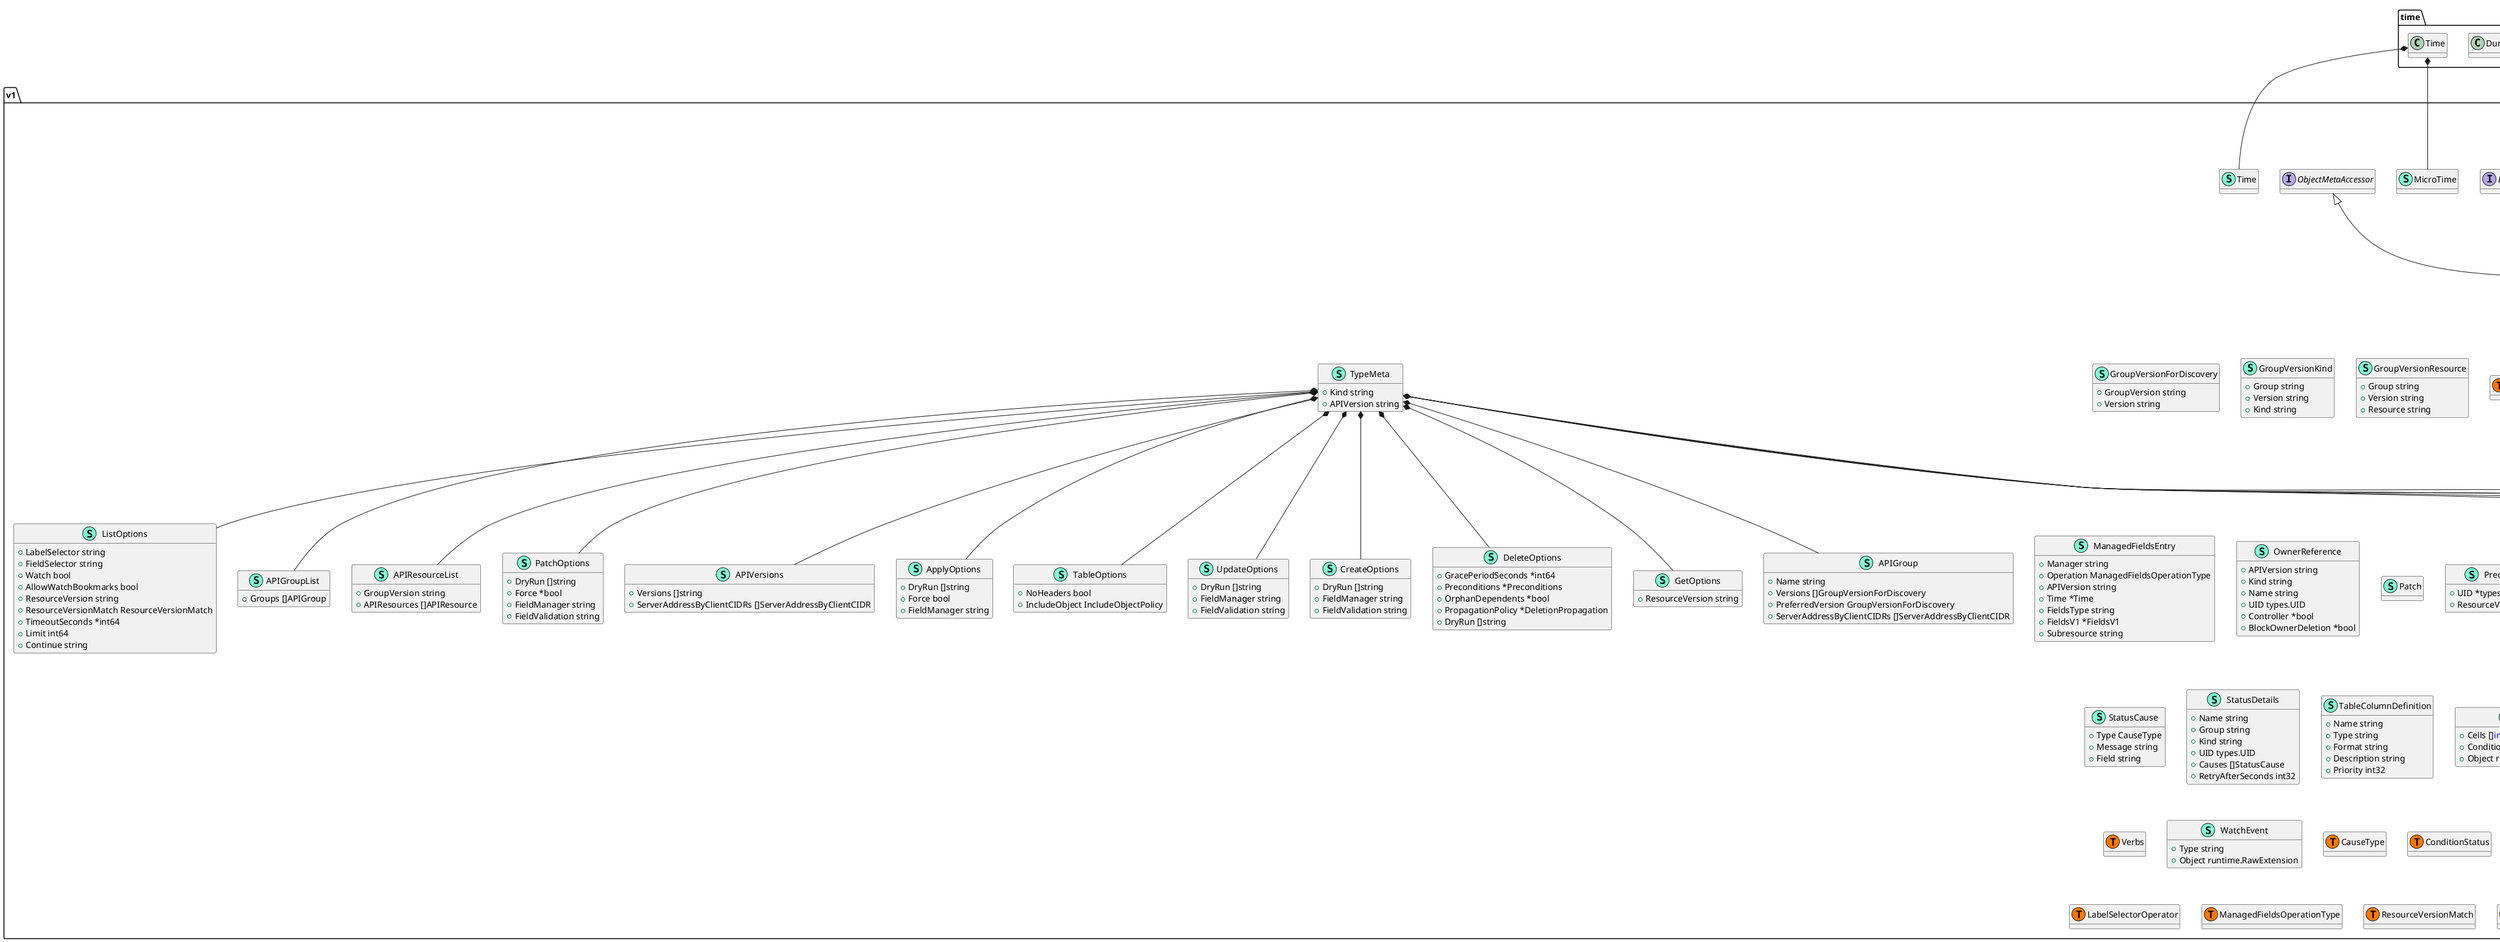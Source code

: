 @startuml
namespace unstructured {
    class Unstructured << (S,Aquamarine) >> {
        + Object <font color=blue>map</font>[string]<font color=blue>interface</font>{}

        - setNestedField(value <font color=blue>interface</font>{}, fields ...string) 
        - setNestedStringSlice(value []string, fields ...string) 
        - setNestedSlice(value []<font color=blue>interface</font>{}, fields ...string) 
        - setNestedMap(value <font color=blue>map</font>[string]string, fields ...string) 

        + GetObjectKind() schema.ObjectKind
        + IsList() bool
        + ToList() (*UnstructuredList, error)
        + EachListItem(fn <font color=blue>func</font>(runtime.Object) error) error
        + UnstructuredContent() <font color=blue>map</font>[string]<font color=blue>interface</font>{}
        + SetUnstructuredContent(content <font color=blue>map</font>[string]<font color=blue>interface</font>{}) 
        + MarshalJSON() ([]byte, error)
        + UnmarshalJSON(b []byte) error
        + NewEmptyInstance() runtime.Unstructured
        + DeepCopy() *Unstructured
        + GetOwnerReferences() []v1.OwnerReference
        + SetOwnerReferences(references []v1.OwnerReference) 
        + GetAPIVersion() string
        + SetAPIVersion(version string) 
        + GetKind() string
        + SetKind(kind string) 
        + GetNamespace() string
        + SetNamespace(namespace string) 
        + GetName() string
        + SetName(name string) 
        + GetGenerateName() string
        + SetGenerateName(generateName string) 
        + GetUID() types.UID
        + SetUID(uid types.UID) 
        + GetResourceVersion() string
        + SetResourceVersion(resourceVersion string) 
        + GetGeneration() int64
        + SetGeneration(generation int64) 
        + GetSelfLink() string
        + SetSelfLink(selfLink string) 
        + GetContinue() string
        + SetContinue(c string) 
        + GetRemainingItemCount() *int64
        + SetRemainingItemCount(c *int64) 
        + GetCreationTimestamp() v1.Time
        + SetCreationTimestamp(timestamp v1.Time) 
        + GetDeletionTimestamp() *v1.Time
        + SetDeletionTimestamp(timestamp *v1.Time) 
        + GetDeletionGracePeriodSeconds() *int64
        + SetDeletionGracePeriodSeconds(deletionGracePeriodSeconds *int64) 
        + GetLabels() <font color=blue>map</font>[string]string
        + SetLabels(labels <font color=blue>map</font>[string]string) 
        + GetAnnotations() <font color=blue>map</font>[string]string
        + SetAnnotations(annotations <font color=blue>map</font>[string]string) 
        + SetGroupVersionKind(gvk schema.GroupVersionKind) 
        + GroupVersionKind() schema.GroupVersionKind
        + GetFinalizers() []string
        + SetFinalizers(finalizers []string) 
        + GetManagedFields() []v1.ManagedFieldsEntry
        + SetManagedFields(managedFields []v1.ManagedFieldsEntry) 
        + DeepCopyInto(out *Unstructured) 
        + DeepCopyObject() runtime.Object

    }
    class UnstructuredList << (S,Aquamarine) >> {
        + Object <font color=blue>map</font>[string]<font color=blue>interface</font>{}
        + Items []Unstructured

        - setNestedField(value <font color=blue>interface</font>{}, fields ...string) 

        + GetObjectKind() schema.ObjectKind
        + IsList() bool
        + EachListItem(fn <font color=blue>func</font>(runtime.Object) error) error
        + NewEmptyInstance() runtime.Unstructured
        + UnstructuredContent() <font color=blue>map</font>[string]<font color=blue>interface</font>{}
        + SetUnstructuredContent(content <font color=blue>map</font>[string]<font color=blue>interface</font>{}) 
        + DeepCopy() *UnstructuredList
        + MarshalJSON() ([]byte, error)
        + UnmarshalJSON(b []byte) error
        + GetAPIVersion() string
        + SetAPIVersion(version string) 
        + GetKind() string
        + SetKind(kind string) 
        + GetResourceVersion() string
        + SetResourceVersion(version string) 
        + GetSelfLink() string
        + SetSelfLink(selfLink string) 
        + GetContinue() string
        + SetContinue(c string) 
        + GetRemainingItemCount() *int64
        + SetRemainingItemCount(c *int64) 
        + SetGroupVersionKind(gvk schema.GroupVersionKind) 
        + GroupVersionKind() schema.GroupVersionKind
        + DeepCopyInto(out *UnstructuredList) 
        + DeepCopyObject() runtime.Object

    }
    class jsonFallbackEncoder << (S,Aquamarine) >> {
        - encoder runtime.Encoder
        - identifier runtime.Identifier

        + Encode(obj runtime.Object, w io.Writer) error
        + Identifier() runtime.Identifier

    }
    class unstructuredJSONScheme << (S,Aquamarine) >> {
        - doEncode(obj runtime.Object, w io.Writer) error
        - decode(data []byte) (runtime.Object, error)
        - decodeInto(data []byte, obj runtime.Object) error
        - decodeToUnstructured(data []byte, unstruct *Unstructured) error
        - decodeToList(data []byte, list *UnstructuredList) error

        + Decode(data []byte, _ *schema.GroupVersionKind, obj runtime.Object) (runtime.Object, *schema.GroupVersionKind, error)
        + Encode(obj runtime.Object, w io.Writer) error
        + Identifier() runtime.Identifier

    }
}

"v1.Common" <|-- "unstructured.Unstructured"
"v1.ListInterface" <|-- "unstructured.Unstructured"
"v1.Object" <|-- "unstructured.Unstructured"
"v1.Type" <|-- "unstructured.Unstructured"
"v1.Common" <|-- "unstructured.UnstructuredList"
"v1.ListInterface" <|-- "unstructured.UnstructuredList"
"v1.Type" <|-- "unstructured.UnstructuredList"

namespace unstructuredscheme {
    class unstructuredCreator << (S,Aquamarine) >> {
        + New(kind schema.GroupVersionKind) (runtime.Object, error)

    }
    class unstructuredDefaulter << (S,Aquamarine) >> {
        + Default(in runtime.Object) 

    }
    class unstructuredNegotiatedSerializer << (S,Aquamarine) >> {
        - scheme *runtime.Scheme
        - typer runtime.ObjectTyper
        - creator runtime.ObjectCreater

        + SupportedMediaTypes() []runtime.SerializerInfo
        + EncoderForVersion(encoder runtime.Encoder, gv runtime.GroupVersioner) runtime.Encoder
        + DecoderToVersion(decoder runtime.Decoder, gv runtime.GroupVersioner) runtime.Decoder

    }
    class unstructuredObjectTyper << (S,Aquamarine) >> {
        + ObjectKinds(obj runtime.Object) ([]schema.GroupVersionKind, bool, error)
        + Recognizes(gvk schema.GroupVersionKind) bool

    }
}


namespace v1 {
    class APIGroup << (S,Aquamarine) >> {
        + Name string
        + Versions []GroupVersionForDiscovery
        + PreferredVersion GroupVersionForDiscovery
        + ServerAddressByClientCIDRs []ServerAddressByClientCIDR

        + Reset() 
        + ProtoMessage() 
        + Descriptor() ([]byte, []int)
        + XXX_Unmarshal(b []byte) error
        + XXX_Marshal(b []byte, deterministic bool) ([]byte, error)
        + XXX_Merge(src proto.Message) 
        + XXX_Size() int
        + XXX_DiscardUnknown() 
        + Marshal() ([]byte, error)
        + MarshalTo(dAtA []byte) (int, error)
        + MarshalToSizedBuffer(dAtA []byte) (int, error)
        + Size() int
        + String() string
        + Unmarshal(dAtA []byte) error
        + SwaggerDoc() <font color=blue>map</font>[string]string
        + DeepCopyInto(out *APIGroup) 
        + DeepCopy() *APIGroup
        + DeepCopyObject() runtime.Object

    }
    class APIGroupList << (S,Aquamarine) >> {
        + Groups []APIGroup

        + Reset() 
        + ProtoMessage() 
        + Descriptor() ([]byte, []int)
        + XXX_Unmarshal(b []byte) error
        + XXX_Marshal(b []byte, deterministic bool) ([]byte, error)
        + XXX_Merge(src proto.Message) 
        + XXX_Size() int
        + XXX_DiscardUnknown() 
        + Marshal() ([]byte, error)
        + MarshalTo(dAtA []byte) (int, error)
        + MarshalToSizedBuffer(dAtA []byte) (int, error)
        + Size() int
        + String() string
        + Unmarshal(dAtA []byte) error
        + SwaggerDoc() <font color=blue>map</font>[string]string
        + DeepCopyInto(out *APIGroupList) 
        + DeepCopy() *APIGroupList
        + DeepCopyObject() runtime.Object

    }
    class APIResource << (S,Aquamarine) >> {
        + Name string
        + SingularName string
        + Namespaced bool
        + Group string
        + Version string
        + Kind string
        + Verbs Verbs
        + ShortNames []string
        + Categories []string
        + StorageVersionHash string

        + Reset() 
        + ProtoMessage() 
        + Descriptor() ([]byte, []int)
        + XXX_Unmarshal(b []byte) error
        + XXX_Marshal(b []byte, deterministic bool) ([]byte, error)
        + XXX_Merge(src proto.Message) 
        + XXX_Size() int
        + XXX_DiscardUnknown() 
        + Marshal() ([]byte, error)
        + MarshalTo(dAtA []byte) (int, error)
        + MarshalToSizedBuffer(dAtA []byte) (int, error)
        + Size() int
        + String() string
        + Unmarshal(dAtA []byte) error
        + SwaggerDoc() <font color=blue>map</font>[string]string
        + DeepCopyInto(out *APIResource) 
        + DeepCopy() *APIResource

    }
    class APIResourceList << (S,Aquamarine) >> {
        + GroupVersion string
        + APIResources []APIResource

        + Reset() 
        + ProtoMessage() 
        + Descriptor() ([]byte, []int)
        + XXX_Unmarshal(b []byte) error
        + XXX_Marshal(b []byte, deterministic bool) ([]byte, error)
        + XXX_Merge(src proto.Message) 
        + XXX_Size() int
        + XXX_DiscardUnknown() 
        + Marshal() ([]byte, error)
        + MarshalTo(dAtA []byte) (int, error)
        + MarshalToSizedBuffer(dAtA []byte) (int, error)
        + Size() int
        + String() string
        + Unmarshal(dAtA []byte) error
        + SwaggerDoc() <font color=blue>map</font>[string]string
        + DeepCopyInto(out *APIResourceList) 
        + DeepCopy() *APIResourceList
        + DeepCopyObject() runtime.Object

    }
    class APIVersions << (S,Aquamarine) >> {
        + Versions []string
        + ServerAddressByClientCIDRs []ServerAddressByClientCIDR

        + Reset() 
        + ProtoMessage() 
        + Descriptor() ([]byte, []int)
        + XXX_Unmarshal(b []byte) error
        + XXX_Marshal(b []byte, deterministic bool) ([]byte, error)
        + XXX_Merge(src proto.Message) 
        + XXX_Size() int
        + XXX_DiscardUnknown() 
        + Marshal() ([]byte, error)
        + MarshalTo(dAtA []byte) (int, error)
        + MarshalToSizedBuffer(dAtA []byte) (int, error)
        + Size() int
        + Unmarshal(dAtA []byte) error
        + String() string
        + GoString() string
        + SwaggerDoc() <font color=blue>map</font>[string]string
        + DeepCopyInto(out *APIVersions) 
        + DeepCopy() *APIVersions
        + DeepCopyObject() runtime.Object

    }
    class ApplyOptions << (S,Aquamarine) >> {
        + DryRun []string
        + Force bool
        + FieldManager string

        + Reset() 
        + ProtoMessage() 
        + Descriptor() ([]byte, []int)
        + XXX_Unmarshal(b []byte) error
        + XXX_Marshal(b []byte, deterministic bool) ([]byte, error)
        + XXX_Merge(src proto.Message) 
        + XXX_Size() int
        + XXX_DiscardUnknown() 
        + Marshal() ([]byte, error)
        + MarshalTo(dAtA []byte) (int, error)
        + MarshalToSizedBuffer(dAtA []byte) (int, error)
        + Size() int
        + String() string
        + Unmarshal(dAtA []byte) error
        + ToPatchOptions() PatchOptions
        + SwaggerDoc() <font color=blue>map</font>[string]string
        + DeepCopyInto(out *ApplyOptions) 
        + DeepCopy() *ApplyOptions

    }
    interface Common  {
        + GetResourceVersion() string
        + SetResourceVersion(version string) 
        + GetSelfLink() string
        + SetSelfLink(selfLink string) 

    }
    class Condition << (S,Aquamarine) >> {
        + Type string
        + Status ConditionStatus
        + ObservedGeneration int64
        + LastTransitionTime Time
        + Reason string
        + Message string

        + Reset() 
        + ProtoMessage() 
        + Descriptor() ([]byte, []int)
        + XXX_Unmarshal(b []byte) error
        + XXX_Marshal(b []byte, deterministic bool) ([]byte, error)
        + XXX_Merge(src proto.Message) 
        + XXX_Size() int
        + XXX_DiscardUnknown() 
        + Marshal() ([]byte, error)
        + MarshalTo(dAtA []byte) (int, error)
        + MarshalToSizedBuffer(dAtA []byte) (int, error)
        + Size() int
        + String() string
        + Unmarshal(dAtA []byte) error
        + SwaggerDoc() <font color=blue>map</font>[string]string
        + DeepCopyInto(out *Condition) 
        + DeepCopy() *Condition

    }
    class CreateOptions << (S,Aquamarine) >> {
        + DryRun []string
        + FieldManager string
        + FieldValidation string

        + Reset() 
        + ProtoMessage() 
        + Descriptor() ([]byte, []int)
        + XXX_Unmarshal(b []byte) error
        + XXX_Marshal(b []byte, deterministic bool) ([]byte, error)
        + XXX_Merge(src proto.Message) 
        + XXX_Size() int
        + XXX_DiscardUnknown() 
        + Marshal() ([]byte, error)
        + MarshalTo(dAtA []byte) (int, error)
        + MarshalToSizedBuffer(dAtA []byte) (int, error)
        + Size() int
        + String() string
        + Unmarshal(dAtA []byte) error
        + SwaggerDoc() <font color=blue>map</font>[string]string
        + DeepCopyInto(out *CreateOptions) 
        + DeepCopy() *CreateOptions
        + DeepCopyObject() runtime.Object

    }
    class DeleteOptions << (S,Aquamarine) >> {
        + GracePeriodSeconds *int64
        + Preconditions *Preconditions
        + OrphanDependents *bool
        + PropagationPolicy *DeletionPropagation
        + DryRun []string

        + Reset() 
        + ProtoMessage() 
        + Descriptor() ([]byte, []int)
        + XXX_Unmarshal(b []byte) error
        + XXX_Marshal(b []byte, deterministic bool) ([]byte, error)
        + XXX_Merge(src proto.Message) 
        + XXX_Size() int
        + XXX_DiscardUnknown() 
        + Marshal() ([]byte, error)
        + MarshalTo(dAtA []byte) (int, error)
        + MarshalToSizedBuffer(dAtA []byte) (int, error)
        + Size() int
        + String() string
        + Unmarshal(dAtA []byte) error
        + SwaggerDoc() <font color=blue>map</font>[string]string
        + DeepCopyInto(out *DeleteOptions) 
        + DeepCopy() *DeleteOptions
        + DeepCopyObject() runtime.Object

    }
    class Duration << (S,Aquamarine) >> {
        + UnmarshalJSON(b []byte) error
        + MarshalJSON() ([]byte, error)
        + ToUnstructured() <font color=blue>interface</font>{}
        + OpenAPISchemaType() []string
        + OpenAPISchemaFormat() string
        + Reset() 
        + ProtoMessage() 
        + Descriptor() ([]byte, []int)
        + XXX_Unmarshal(b []byte) error
        + XXX_Marshal(b []byte, deterministic bool) ([]byte, error)
        + XXX_Merge(src proto.Message) 
        + XXX_Size() int
        + XXX_DiscardUnknown() 
        + Marshal() ([]byte, error)
        + MarshalTo(dAtA []byte) (int, error)
        + MarshalToSizedBuffer(dAtA []byte) (int, error)
        + Size() int
        + String() string
        + Unmarshal(dAtA []byte) error
        + DeepCopyInto(out *Duration) 
        + DeepCopy() *Duration

    }
    class FieldsV1 << (S,Aquamarine) >> {
        + Raw []byte

        + Reset() 
        + ProtoMessage() 
        + Descriptor() ([]byte, []int)
        + XXX_Unmarshal(b []byte) error
        + XXX_Marshal(b []byte, deterministic bool) ([]byte, error)
        + XXX_Merge(src proto.Message) 
        + XXX_Size() int
        + XXX_DiscardUnknown() 
        + Marshal() ([]byte, error)
        + MarshalTo(dAtA []byte) (int, error)
        + MarshalToSizedBuffer(dAtA []byte) (int, error)
        + Size() int
        + Unmarshal(dAtA []byte) error
        + MarshalJSON() ([]byte, error)
        + UnmarshalJSON(b []byte) error
        + String() string
        + SwaggerDoc() <font color=blue>map</font>[string]string
        + DeepCopyInto(out *FieldsV1) 
        + DeepCopy() *FieldsV1

    }
    class GetOptions << (S,Aquamarine) >> {
        + ResourceVersion string

        + Reset() 
        + ProtoMessage() 
        + Descriptor() ([]byte, []int)
        + XXX_Unmarshal(b []byte) error
        + XXX_Marshal(b []byte, deterministic bool) ([]byte, error)
        + XXX_Merge(src proto.Message) 
        + XXX_Size() int
        + XXX_DiscardUnknown() 
        + Marshal() ([]byte, error)
        + MarshalTo(dAtA []byte) (int, error)
        + MarshalToSizedBuffer(dAtA []byte) (int, error)
        + Size() int
        + String() string
        + Unmarshal(dAtA []byte) error
        + SwaggerDoc() <font color=blue>map</font>[string]string
        + DeepCopyInto(out *GetOptions) 
        + DeepCopy() *GetOptions
        + DeepCopyObject() runtime.Object

    }
    class GroupKind << (S,Aquamarine) >> {
        + Group string
        + Kind string

        + Reset() 
        + ProtoMessage() 
        + Descriptor() ([]byte, []int)
        + XXX_Unmarshal(b []byte) error
        + XXX_Marshal(b []byte, deterministic bool) ([]byte, error)
        + XXX_Merge(src proto.Message) 
        + XXX_Size() int
        + XXX_DiscardUnknown() 
        + Marshal() ([]byte, error)
        + MarshalTo(dAtA []byte) (int, error)
        + MarshalToSizedBuffer(dAtA []byte) (int, error)
        + Size() int
        + Unmarshal(dAtA []byte) error
        + String() string
        + DeepCopyInto(out *GroupKind) 
        + DeepCopy() *GroupKind

    }
    class GroupResource << (S,Aquamarine) >> {
        + Group string
        + Resource string

        + Reset() 
        + ProtoMessage() 
        + Descriptor() ([]byte, []int)
        + XXX_Unmarshal(b []byte) error
        + XXX_Marshal(b []byte, deterministic bool) ([]byte, error)
        + XXX_Merge(src proto.Message) 
        + XXX_Size() int
        + XXX_DiscardUnknown() 
        + Marshal() ([]byte, error)
        + MarshalTo(dAtA []byte) (int, error)
        + MarshalToSizedBuffer(dAtA []byte) (int, error)
        + Size() int
        + Unmarshal(dAtA []byte) error
        + String() string
        + DeepCopyInto(out *GroupResource) 
        + DeepCopy() *GroupResource

    }
    class GroupVersion << (S,Aquamarine) >> {
        + Group string
        + Version string

        - unmarshal(value []byte) error

        + Reset() 
        + ProtoMessage() 
        + Descriptor() ([]byte, []int)
        + XXX_Unmarshal(b []byte) error
        + XXX_Marshal(b []byte, deterministic bool) ([]byte, error)
        + XXX_Merge(src proto.Message) 
        + XXX_Size() int
        + XXX_DiscardUnknown() 
        + Marshal() ([]byte, error)
        + MarshalTo(dAtA []byte) (int, error)
        + MarshalToSizedBuffer(dAtA []byte) (int, error)
        + Size() int
        + Unmarshal(dAtA []byte) error
        + Empty() bool
        + String() string
        + MarshalJSON() ([]byte, error)
        + UnmarshalJSON(value []byte) error
        + UnmarshalText(value []byte) error
        + DeepCopyInto(out *GroupVersion) 
        + DeepCopy() *GroupVersion

    }
    class GroupVersionForDiscovery << (S,Aquamarine) >> {
        + GroupVersion string
        + Version string

        + Reset() 
        + ProtoMessage() 
        + Descriptor() ([]byte, []int)
        + XXX_Unmarshal(b []byte) error
        + XXX_Marshal(b []byte, deterministic bool) ([]byte, error)
        + XXX_Merge(src proto.Message) 
        + XXX_Size() int
        + XXX_DiscardUnknown() 
        + Marshal() ([]byte, error)
        + MarshalTo(dAtA []byte) (int, error)
        + MarshalToSizedBuffer(dAtA []byte) (int, error)
        + Size() int
        + String() string
        + Unmarshal(dAtA []byte) error
        + SwaggerDoc() <font color=blue>map</font>[string]string
        + DeepCopyInto(out *GroupVersionForDiscovery) 
        + DeepCopy() *GroupVersionForDiscovery

    }
    class GroupVersionKind << (S,Aquamarine) >> {
        + Group string
        + Version string
        + Kind string

        + Reset() 
        + ProtoMessage() 
        + Descriptor() ([]byte, []int)
        + XXX_Unmarshal(b []byte) error
        + XXX_Marshal(b []byte, deterministic bool) ([]byte, error)
        + XXX_Merge(src proto.Message) 
        + XXX_Size() int
        + XXX_DiscardUnknown() 
        + Marshal() ([]byte, error)
        + MarshalTo(dAtA []byte) (int, error)
        + MarshalToSizedBuffer(dAtA []byte) (int, error)
        + Size() int
        + Unmarshal(dAtA []byte) error
        + String() string
        + DeepCopyInto(out *GroupVersionKind) 
        + DeepCopy() *GroupVersionKind

    }
    class GroupVersionResource << (S,Aquamarine) >> {
        + Group string
        + Version string
        + Resource string

        + Reset() 
        + ProtoMessage() 
        + Descriptor() ([]byte, []int)
        + XXX_Unmarshal(b []byte) error
        + XXX_Marshal(b []byte, deterministic bool) ([]byte, error)
        + XXX_Merge(src proto.Message) 
        + XXX_Size() int
        + XXX_DiscardUnknown() 
        + Marshal() ([]byte, error)
        + MarshalTo(dAtA []byte) (int, error)
        + MarshalToSizedBuffer(dAtA []byte) (int, error)
        + Size() int
        + Unmarshal(dAtA []byte) error
        + String() string
        + DeepCopyInto(out *GroupVersionResource) 
        + DeepCopy() *GroupVersionResource

    }
    class InternalEvent << (S,Aquamarine) >> {
        + GetObjectKind() schema.ObjectKind
        + DeepCopyObject() runtime.Object
        + DeepCopyInto(out *InternalEvent) 
        + DeepCopy() *InternalEvent

    }
    class LabelSelector << (S,Aquamarine) >> {
        + MatchLabels <font color=blue>map</font>[string]string
        + MatchExpressions []LabelSelectorRequirement

        + Reset() 
        + ProtoMessage() 
        + Descriptor() ([]byte, []int)
        + XXX_Unmarshal(b []byte) error
        + XXX_Marshal(b []byte, deterministic bool) ([]byte, error)
        + XXX_Merge(src proto.Message) 
        + XXX_Size() int
        + XXX_DiscardUnknown() 
        + Marshal() ([]byte, error)
        + MarshalTo(dAtA []byte) (int, error)
        + MarshalToSizedBuffer(dAtA []byte) (int, error)
        + Size() int
        + String() string
        + Unmarshal(dAtA []byte) error
        + SwaggerDoc() <font color=blue>map</font>[string]string
        + DeepCopyInto(out *LabelSelector) 
        + DeepCopy() *LabelSelector

    }
    class LabelSelectorRequirement << (S,Aquamarine) >> {
        + Key string
        + Operator LabelSelectorOperator
        + Values []string

        + Reset() 
        + ProtoMessage() 
        + Descriptor() ([]byte, []int)
        + XXX_Unmarshal(b []byte) error
        + XXX_Marshal(b []byte, deterministic bool) ([]byte, error)
        + XXX_Merge(src proto.Message) 
        + XXX_Size() int
        + XXX_DiscardUnknown() 
        + Marshal() ([]byte, error)
        + MarshalTo(dAtA []byte) (int, error)
        + MarshalToSizedBuffer(dAtA []byte) (int, error)
        + Size() int
        + String() string
        + Unmarshal(dAtA []byte) error
        + SwaggerDoc() <font color=blue>map</font>[string]string
        + DeepCopyInto(out *LabelSelectorRequirement) 
        + DeepCopy() *LabelSelectorRequirement

    }
    class List << (S,Aquamarine) >> {
        + Items []runtime.RawExtension

        + Reset() 
        + ProtoMessage() 
        + Descriptor() ([]byte, []int)
        + XXX_Unmarshal(b []byte) error
        + XXX_Marshal(b []byte, deterministic bool) ([]byte, error)
        + XXX_Merge(src proto.Message) 
        + XXX_Size() int
        + XXX_DiscardUnknown() 
        + Marshal() ([]byte, error)
        + MarshalTo(dAtA []byte) (int, error)
        + MarshalToSizedBuffer(dAtA []byte) (int, error)
        + Size() int
        + String() string
        + Unmarshal(dAtA []byte) error
        + SwaggerDoc() <font color=blue>map</font>[string]string
        + DeepCopyInto(out *List) 
        + DeepCopy() *List
        + DeepCopyObject() runtime.Object

    }
    interface ListInterface  {
        + GetResourceVersion() string
        + SetResourceVersion(version string) 
        + GetSelfLink() string
        + SetSelfLink(selfLink string) 
        + GetContinue() string
        + SetContinue(c string) 
        + GetRemainingItemCount() *int64
        + SetRemainingItemCount(c *int64) 

    }
    class ListMeta << (S,Aquamarine) >> {
        + SelfLink string
        + ResourceVersion string
        + Continue string
        + RemainingItemCount *int64

        + Reset() 
        + ProtoMessage() 
        + Descriptor() ([]byte, []int)
        + XXX_Unmarshal(b []byte) error
        + XXX_Marshal(b []byte, deterministic bool) ([]byte, error)
        + XXX_Merge(src proto.Message) 
        + XXX_Size() int
        + XXX_DiscardUnknown() 
        + Marshal() ([]byte, error)
        + MarshalTo(dAtA []byte) (int, error)
        + MarshalToSizedBuffer(dAtA []byte) (int, error)
        + Size() int
        + String() string
        + Unmarshal(dAtA []byte) error
        + GetResourceVersion() string
        + SetResourceVersion(version string) 
        + GetSelfLink() string
        + SetSelfLink(selfLink string) 
        + GetContinue() string
        + SetContinue(c string) 
        + GetRemainingItemCount() *int64
        + SetRemainingItemCount(c *int64) 
        + GetListMeta() ListInterface
        + SwaggerDoc() <font color=blue>map</font>[string]string
        + DeepCopyInto(out *ListMeta) 
        + DeepCopy() *ListMeta

    }
    interface ListMetaAccessor  {
        + GetListMeta() ListInterface

    }
    class ListOptions << (S,Aquamarine) >> {
        + LabelSelector string
        + FieldSelector string
        + Watch bool
        + AllowWatchBookmarks bool
        + ResourceVersion string
        + ResourceVersionMatch ResourceVersionMatch
        + TimeoutSeconds *int64
        + Limit int64
        + Continue string

        + Reset() 
        + ProtoMessage() 
        + Descriptor() ([]byte, []int)
        + XXX_Unmarshal(b []byte) error
        + XXX_Marshal(b []byte, deterministic bool) ([]byte, error)
        + XXX_Merge(src proto.Message) 
        + XXX_Size() int
        + XXX_DiscardUnknown() 
        + Marshal() ([]byte, error)
        + MarshalTo(dAtA []byte) (int, error)
        + MarshalToSizedBuffer(dAtA []byte) (int, error)
        + Size() int
        + String() string
        + Unmarshal(dAtA []byte) error
        + SwaggerDoc() <font color=blue>map</font>[string]string
        + DeepCopyInto(out *ListOptions) 
        + DeepCopy() *ListOptions
        + DeepCopyObject() runtime.Object

    }
    class ManagedFieldsEntry << (S,Aquamarine) >> {
        + Manager string
        + Operation ManagedFieldsOperationType
        + APIVersion string
        + Time *Time
        + FieldsType string
        + FieldsV1 *FieldsV1
        + Subresource string

        + Reset() 
        + ProtoMessage() 
        + Descriptor() ([]byte, []int)
        + XXX_Unmarshal(b []byte) error
        + XXX_Marshal(b []byte, deterministic bool) ([]byte, error)
        + XXX_Merge(src proto.Message) 
        + XXX_Size() int
        + XXX_DiscardUnknown() 
        + Marshal() ([]byte, error)
        + MarshalTo(dAtA []byte) (int, error)
        + MarshalToSizedBuffer(dAtA []byte) (int, error)
        + Size() int
        + String() string
        + Unmarshal(dAtA []byte) error
        + SwaggerDoc() <font color=blue>map</font>[string]string
        + DeepCopyInto(out *ManagedFieldsEntry) 
        + DeepCopy() *ManagedFieldsEntry

    }
    class MicroTime << (S,Aquamarine) >> {
        + Reset() 
        + ProtoMessage() 
        + Descriptor() ([]byte, []int)
        + XXX_Unmarshal(b []byte) error
        + XXX_Marshal(b []byte, deterministic bool) ([]byte, error)
        + XXX_Merge(src proto.Message) 
        + XXX_Size() int
        + XXX_DiscardUnknown() 
        + DeepCopyInto(out *MicroTime) 
        + IsZero() bool
        + Before(u *MicroTime) bool
        + Equal(u *MicroTime) bool
        + BeforeTime(u *Time) bool
        + EqualTime(u *Time) bool
        + UnmarshalJSON(b []byte) error
        + UnmarshalQueryParameter(str string) error
        + MarshalJSON() ([]byte, error)
        + OpenAPISchemaType() []string
        + OpenAPISchemaFormat() string
        + MarshalQueryParameter() (string, error)
        + Fuzz(c gofuzz.Continue) 
        + ProtoMicroTime() *Timestamp
        + Size() int
        + Unmarshal(data []byte) error
        + Marshal() ([]byte, error)
        + MarshalTo(data []byte) (int, error)
        + MarshalToSizedBuffer(data []byte) (int, error)
        + DeepCopy() *MicroTime

    }
    interface Object  {
        + GetNamespace() string
        + SetNamespace(namespace string) 
        + GetName() string
        + SetName(name string) 
        + GetGenerateName() string
        + SetGenerateName(name string) 
        + GetUID() types.UID
        + SetUID(uid types.UID) 
        + GetResourceVersion() string
        + SetResourceVersion(version string) 
        + GetGeneration() int64
        + SetGeneration(generation int64) 
        + GetSelfLink() string
        + SetSelfLink(selfLink string) 
        + GetCreationTimestamp() Time
        + SetCreationTimestamp(timestamp Time) 
        + GetDeletionTimestamp() *Time
        + SetDeletionTimestamp(timestamp *Time) 
        + GetDeletionGracePeriodSeconds() *int64
        + SetDeletionGracePeriodSeconds( *int64) 
        + GetLabels() <font color=blue>map</font>[string]string
        + SetLabels(labels <font color=blue>map</font>[string]string) 
        + GetAnnotations() <font color=blue>map</font>[string]string
        + SetAnnotations(annotations <font color=blue>map</font>[string]string) 
        + GetFinalizers() []string
        + SetFinalizers(finalizers []string) 
        + GetOwnerReferences() []OwnerReference
        + SetOwnerReferences( []OwnerReference) 
        + GetManagedFields() []ManagedFieldsEntry
        + SetManagedFields(managedFields []ManagedFieldsEntry) 

    }
    class ObjectMeta << (S,Aquamarine) >> {
        + Name string
        + GenerateName string
        + Namespace string
        + SelfLink string
        + UID types.UID
        + ResourceVersion string
        + Generation int64
        + CreationTimestamp Time
        + DeletionTimestamp *Time
        + DeletionGracePeriodSeconds *int64
        + Labels <font color=blue>map</font>[string]string
        + Annotations <font color=blue>map</font>[string]string
        + OwnerReferences []OwnerReference
        + Finalizers []string
        + ManagedFields []ManagedFieldsEntry

        + Reset() 
        + ProtoMessage() 
        + Descriptor() ([]byte, []int)
        + XXX_Unmarshal(b []byte) error
        + XXX_Marshal(b []byte, deterministic bool) ([]byte, error)
        + XXX_Merge(src proto.Message) 
        + XXX_Size() int
        + XXX_DiscardUnknown() 
        + Marshal() ([]byte, error)
        + MarshalTo(dAtA []byte) (int, error)
        + MarshalToSizedBuffer(dAtA []byte) (int, error)
        + Size() int
        + String() string
        + Unmarshal(dAtA []byte) error
        + GetObjectMeta() Object
        + GetNamespace() string
        + SetNamespace(namespace string) 
        + GetName() string
        + SetName(name string) 
        + GetGenerateName() string
        + SetGenerateName(generateName string) 
        + GetUID() types.UID
        + SetUID(uid types.UID) 
        + GetResourceVersion() string
        + SetResourceVersion(version string) 
        + GetGeneration() int64
        + SetGeneration(generation int64) 
        + GetSelfLink() string
        + SetSelfLink(selfLink string) 
        + GetCreationTimestamp() Time
        + SetCreationTimestamp(creationTimestamp Time) 
        + GetDeletionTimestamp() *Time
        + SetDeletionTimestamp(deletionTimestamp *Time) 
        + GetDeletionGracePeriodSeconds() *int64
        + SetDeletionGracePeriodSeconds(deletionGracePeriodSeconds *int64) 
        + GetLabels() <font color=blue>map</font>[string]string
        + SetLabels(labels <font color=blue>map</font>[string]string) 
        + GetAnnotations() <font color=blue>map</font>[string]string
        + SetAnnotations(annotations <font color=blue>map</font>[string]string) 
        + GetFinalizers() []string
        + SetFinalizers(finalizers []string) 
        + GetOwnerReferences() []OwnerReference
        + SetOwnerReferences(references []OwnerReference) 
        + GetManagedFields() []ManagedFieldsEntry
        + SetManagedFields(managedFields []ManagedFieldsEntry) 
        + SwaggerDoc() <font color=blue>map</font>[string]string
        + DeepCopyInto(out *ObjectMeta) 
        + DeepCopy() *ObjectMeta

    }
    interface ObjectMetaAccessor  {
        + GetObjectMeta() Object

    }
    class OwnerReference << (S,Aquamarine) >> {
        + APIVersion string
        + Kind string
        + Name string
        + UID types.UID
        + Controller *bool
        + BlockOwnerDeletion *bool

        + Reset() 
        + ProtoMessage() 
        + Descriptor() ([]byte, []int)
        + XXX_Unmarshal(b []byte) error
        + XXX_Marshal(b []byte, deterministic bool) ([]byte, error)
        + XXX_Merge(src proto.Message) 
        + XXX_Size() int
        + XXX_DiscardUnknown() 
        + Marshal() ([]byte, error)
        + MarshalTo(dAtA []byte) (int, error)
        + MarshalToSizedBuffer(dAtA []byte) (int, error)
        + Size() int
        + String() string
        + Unmarshal(dAtA []byte) error
        + SwaggerDoc() <font color=blue>map</font>[string]string
        + DeepCopyInto(out *OwnerReference) 
        + DeepCopy() *OwnerReference

    }
    class PartialObjectMetadata << (S,Aquamarine) >> {
        + Reset() 
        + ProtoMessage() 
        + Descriptor() ([]byte, []int)
        + XXX_Unmarshal(b []byte) error
        + XXX_Marshal(b []byte, deterministic bool) ([]byte, error)
        + XXX_Merge(src proto.Message) 
        + XXX_Size() int
        + XXX_DiscardUnknown() 
        + Marshal() ([]byte, error)
        + MarshalTo(dAtA []byte) (int, error)
        + MarshalToSizedBuffer(dAtA []byte) (int, error)
        + Size() int
        + String() string
        + Unmarshal(dAtA []byte) error
        + SwaggerDoc() <font color=blue>map</font>[string]string
        + DeepCopyInto(out *PartialObjectMetadata) 
        + DeepCopy() *PartialObjectMetadata
        + DeepCopyObject() runtime.Object

    }
    class PartialObjectMetadataList << (S,Aquamarine) >> {
        + Items []PartialObjectMetadata

        + Reset() 
        + ProtoMessage() 
        + Descriptor() ([]byte, []int)
        + XXX_Unmarshal(b []byte) error
        + XXX_Marshal(b []byte, deterministic bool) ([]byte, error)
        + XXX_Merge(src proto.Message) 
        + XXX_Size() int
        + XXX_DiscardUnknown() 
        + Marshal() ([]byte, error)
        + MarshalTo(dAtA []byte) (int, error)
        + MarshalToSizedBuffer(dAtA []byte) (int, error)
        + Size() int
        + String() string
        + Unmarshal(dAtA []byte) error
        + SwaggerDoc() <font color=blue>map</font>[string]string
        + DeepCopyInto(out *PartialObjectMetadataList) 
        + DeepCopy() *PartialObjectMetadataList
        + DeepCopyObject() runtime.Object

    }
    class Patch << (S,Aquamarine) >> {
        + Reset() 
        + ProtoMessage() 
        + Descriptor() ([]byte, []int)
        + XXX_Unmarshal(b []byte) error
        + XXX_Marshal(b []byte, deterministic bool) ([]byte, error)
        + XXX_Merge(src proto.Message) 
        + XXX_Size() int
        + XXX_DiscardUnknown() 
        + Marshal() ([]byte, error)
        + MarshalTo(dAtA []byte) (int, error)
        + MarshalToSizedBuffer(dAtA []byte) (int, error)
        + Size() int
        + String() string
        + Unmarshal(dAtA []byte) error
        + SwaggerDoc() <font color=blue>map</font>[string]string
        + DeepCopyInto(out *Patch) 
        + DeepCopy() *Patch

    }
    class PatchOptions << (S,Aquamarine) >> {
        + DryRun []string
        + Force *bool
        + FieldManager string
        + FieldValidation string

        + Reset() 
        + ProtoMessage() 
        + Descriptor() ([]byte, []int)
        + XXX_Unmarshal(b []byte) error
        + XXX_Marshal(b []byte, deterministic bool) ([]byte, error)
        + XXX_Merge(src proto.Message) 
        + XXX_Size() int
        + XXX_DiscardUnknown() 
        + Marshal() ([]byte, error)
        + MarshalTo(dAtA []byte) (int, error)
        + MarshalToSizedBuffer(dAtA []byte) (int, error)
        + Size() int
        + String() string
        + Unmarshal(dAtA []byte) error
        + SwaggerDoc() <font color=blue>map</font>[string]string
        + DeepCopyInto(out *PatchOptions) 
        + DeepCopy() *PatchOptions
        + DeepCopyObject() runtime.Object

    }
    class Preconditions << (S,Aquamarine) >> {
        + UID *types.UID
        + ResourceVersion *string

        + Reset() 
        + ProtoMessage() 
        + Descriptor() ([]byte, []int)
        + XXX_Unmarshal(b []byte) error
        + XXX_Marshal(b []byte, deterministic bool) ([]byte, error)
        + XXX_Merge(src proto.Message) 
        + XXX_Size() int
        + XXX_DiscardUnknown() 
        + Marshal() ([]byte, error)
        + MarshalTo(dAtA []byte) (int, error)
        + MarshalToSizedBuffer(dAtA []byte) (int, error)
        + Size() int
        + String() string
        + Unmarshal(dAtA []byte) error
        + SwaggerDoc() <font color=blue>map</font>[string]string
        + DeepCopyInto(out *Preconditions) 
        + DeepCopy() *Preconditions

    }
    class RootPaths << (S,Aquamarine) >> {
        + Paths []string

        + Reset() 
        + ProtoMessage() 
        + Descriptor() ([]byte, []int)
        + XXX_Unmarshal(b []byte) error
        + XXX_Marshal(b []byte, deterministic bool) ([]byte, error)
        + XXX_Merge(src proto.Message) 
        + XXX_Size() int
        + XXX_DiscardUnknown() 
        + Marshal() ([]byte, error)
        + MarshalTo(dAtA []byte) (int, error)
        + MarshalToSizedBuffer(dAtA []byte) (int, error)
        + Size() int
        + String() string
        + Unmarshal(dAtA []byte) error
        + SwaggerDoc() <font color=blue>map</font>[string]string
        + DeepCopyInto(out *RootPaths) 
        + DeepCopy() *RootPaths

    }
    class ServerAddressByClientCIDR << (S,Aquamarine) >> {
        + ClientCIDR string
        + ServerAddress string

        + Reset() 
        + ProtoMessage() 
        + Descriptor() ([]byte, []int)
        + XXX_Unmarshal(b []byte) error
        + XXX_Marshal(b []byte, deterministic bool) ([]byte, error)
        + XXX_Merge(src proto.Message) 
        + XXX_Size() int
        + XXX_DiscardUnknown() 
        + Marshal() ([]byte, error)
        + MarshalTo(dAtA []byte) (int, error)
        + MarshalToSizedBuffer(dAtA []byte) (int, error)
        + Size() int
        + String() string
        + Unmarshal(dAtA []byte) error
        + SwaggerDoc() <font color=blue>map</font>[string]string
        + DeepCopyInto(out *ServerAddressByClientCIDR) 
        + DeepCopy() *ServerAddressByClientCIDR

    }
    class Status << (S,Aquamarine) >> {
        + Status string
        + Message string
        + Reason StatusReason
        + Details *StatusDetails
        + Code int32

        + Reset() 
        + ProtoMessage() 
        + Descriptor() ([]byte, []int)
        + XXX_Unmarshal(b []byte) error
        + XXX_Marshal(b []byte, deterministic bool) ([]byte, error)
        + XXX_Merge(src proto.Message) 
        + XXX_Size() int
        + XXX_DiscardUnknown() 
        + Marshal() ([]byte, error)
        + MarshalTo(dAtA []byte) (int, error)
        + MarshalToSizedBuffer(dAtA []byte) (int, error)
        + Size() int
        + String() string
        + Unmarshal(dAtA []byte) error
        + SwaggerDoc() <font color=blue>map</font>[string]string
        + DeepCopyInto(out *Status) 
        + DeepCopy() *Status
        + DeepCopyObject() runtime.Object

    }
    class StatusCause << (S,Aquamarine) >> {
        + Type CauseType
        + Message string
        + Field string

        + Reset() 
        + ProtoMessage() 
        + Descriptor() ([]byte, []int)
        + XXX_Unmarshal(b []byte) error
        + XXX_Marshal(b []byte, deterministic bool) ([]byte, error)
        + XXX_Merge(src proto.Message) 
        + XXX_Size() int
        + XXX_DiscardUnknown() 
        + Marshal() ([]byte, error)
        + MarshalTo(dAtA []byte) (int, error)
        + MarshalToSizedBuffer(dAtA []byte) (int, error)
        + Size() int
        + String() string
        + Unmarshal(dAtA []byte) error
        + SwaggerDoc() <font color=blue>map</font>[string]string
        + DeepCopyInto(out *StatusCause) 
        + DeepCopy() *StatusCause

    }
    class StatusDetails << (S,Aquamarine) >> {
        + Name string
        + Group string
        + Kind string
        + UID types.UID
        + Causes []StatusCause
        + RetryAfterSeconds int32

        + Reset() 
        + ProtoMessage() 
        + Descriptor() ([]byte, []int)
        + XXX_Unmarshal(b []byte) error
        + XXX_Marshal(b []byte, deterministic bool) ([]byte, error)
        + XXX_Merge(src proto.Message) 
        + XXX_Size() int
        + XXX_DiscardUnknown() 
        + Marshal() ([]byte, error)
        + MarshalTo(dAtA []byte) (int, error)
        + MarshalToSizedBuffer(dAtA []byte) (int, error)
        + Size() int
        + String() string
        + Unmarshal(dAtA []byte) error
        + SwaggerDoc() <font color=blue>map</font>[string]string
        + DeepCopyInto(out *StatusDetails) 
        + DeepCopy() *StatusDetails

    }
    class Table << (S,Aquamarine) >> {
        + ColumnDefinitions []TableColumnDefinition
        + Rows []TableRow

        + SwaggerDoc() <font color=blue>map</font>[string]string
        + DeepCopyInto(out *Table) 
        + DeepCopy() *Table
        + DeepCopyObject() runtime.Object

    }
    class TableColumnDefinition << (S,Aquamarine) >> {
        + Name string
        + Type string
        + Format string
        + Description string
        + Priority int32

        + SwaggerDoc() <font color=blue>map</font>[string]string
        + DeepCopyInto(out *TableColumnDefinition) 
        + DeepCopy() *TableColumnDefinition

    }
    class TableOptions << (S,Aquamarine) >> {
        + NoHeaders bool
        + IncludeObject IncludeObjectPolicy

        + Reset() 
        + ProtoMessage() 
        + Descriptor() ([]byte, []int)
        + XXX_Unmarshal(b []byte) error
        + XXX_Marshal(b []byte, deterministic bool) ([]byte, error)
        + XXX_Merge(src proto.Message) 
        + XXX_Size() int
        + XXX_DiscardUnknown() 
        + Marshal() ([]byte, error)
        + MarshalTo(dAtA []byte) (int, error)
        + MarshalToSizedBuffer(dAtA []byte) (int, error)
        + Size() int
        + String() string
        + Unmarshal(dAtA []byte) error
        + SwaggerDoc() <font color=blue>map</font>[string]string
        + DeepCopyInto(out *TableOptions) 
        + DeepCopy() *TableOptions
        + DeepCopyObject() runtime.Object

    }
    class TableRow << (S,Aquamarine) >> {
        + Cells []<font color=blue>interface</font>{}
        + Conditions []TableRowCondition
        + Object runtime.RawExtension

        + DeepCopy() *TableRow
        + SwaggerDoc() <font color=blue>map</font>[string]string
        + DeepCopyInto(out *TableRow) 

    }
    class TableRowCondition << (S,Aquamarine) >> {
        + Type RowConditionType
        + Status ConditionStatus
        + Reason string
        + Message string

        + SwaggerDoc() <font color=blue>map</font>[string]string
        + DeepCopyInto(out *TableRowCondition) 
        + DeepCopy() *TableRowCondition

    }
    class Time << (S,Aquamarine) >> {
        + Reset() 
        + ProtoMessage() 
        + Descriptor() ([]byte, []int)
        + XXX_Unmarshal(b []byte) error
        + XXX_Marshal(b []byte, deterministic bool) ([]byte, error)
        + XXX_Merge(src proto.Message) 
        + XXX_Size() int
        + XXX_DiscardUnknown() 
        + DeepCopyInto(out *Time) 
        + IsZero() bool
        + Before(u *Time) bool
        + Equal(u *Time) bool
        + Rfc3339Copy() Time
        + UnmarshalJSON(b []byte) error
        + UnmarshalQueryParameter(str string) error
        + MarshalJSON() ([]byte, error)
        + ToUnstructured() <font color=blue>interface</font>{}
        + OpenAPISchemaType() []string
        + OpenAPISchemaFormat() string
        + MarshalQueryParameter() (string, error)
        + Fuzz(c gofuzz.Continue) 
        + ProtoTime() *Timestamp
        + Size() int
        + Unmarshal(data []byte) error
        + Marshal() ([]byte, error)
        + MarshalTo(data []byte) (int, error)
        + MarshalToSizedBuffer(data []byte) (int, error)
        + DeepCopy() *Time

    }
    class Timestamp << (S,Aquamarine) >> {
        + Seconds int64
        + Nanos int32

        + Reset() 
        + ProtoMessage() 
        + Descriptor() ([]byte, []int)
        + XXX_Unmarshal(b []byte) error
        + XXX_Marshal(b []byte, deterministic bool) ([]byte, error)
        + XXX_Merge(src proto.Message) 
        + XXX_Size() int
        + XXX_DiscardUnknown() 
        + Marshal() ([]byte, error)
        + MarshalTo(dAtA []byte) (int, error)
        + MarshalToSizedBuffer(dAtA []byte) (int, error)
        + Size() int
        + String() string
        + Unmarshal(dAtA []byte) error
        + DeepCopyInto(out *Timestamp) 
        + DeepCopy() *Timestamp

    }
    interface Type  {
        + GetAPIVersion() string
        + SetAPIVersion(version string) 
        + GetKind() string
        + SetKind(kind string) 

    }
    class TypeMeta << (S,Aquamarine) >> {
        + Kind string
        + APIVersion string

        + Reset() 
        + ProtoMessage() 
        + Descriptor() ([]byte, []int)
        + XXX_Unmarshal(b []byte) error
        + XXX_Marshal(b []byte, deterministic bool) ([]byte, error)
        + XXX_Merge(src proto.Message) 
        + XXX_Size() int
        + XXX_DiscardUnknown() 
        + Marshal() ([]byte, error)
        + MarshalTo(dAtA []byte) (int, error)
        + MarshalToSizedBuffer(dAtA []byte) (int, error)
        + Size() int
        + String() string
        + Unmarshal(dAtA []byte) error
        + GetObjectKind() schema.ObjectKind
        + SetGroupVersionKind(gvk schema.GroupVersionKind) 
        + GroupVersionKind() schema.GroupVersionKind
        + SwaggerDoc() <font color=blue>map</font>[string]string

    }
    class UpdateOptions << (S,Aquamarine) >> {
        + DryRun []string
        + FieldManager string
        + FieldValidation string

        + Reset() 
        + ProtoMessage() 
        + Descriptor() ([]byte, []int)
        + XXX_Unmarshal(b []byte) error
        + XXX_Marshal(b []byte, deterministic bool) ([]byte, error)
        + XXX_Merge(src proto.Message) 
        + XXX_Size() int
        + XXX_DiscardUnknown() 
        + Marshal() ([]byte, error)
        + MarshalTo(dAtA []byte) (int, error)
        + MarshalToSizedBuffer(dAtA []byte) (int, error)
        + Size() int
        + String() string
        + Unmarshal(dAtA []byte) error
        + SwaggerDoc() <font color=blue>map</font>[string]string
        + DeepCopyInto(out *UpdateOptions) 
        + DeepCopy() *UpdateOptions
        + DeepCopyObject() runtime.Object

    }
    class Verbs << (S,Aquamarine) >> {
        + Reset() 
        + ProtoMessage() 
        + Descriptor() ([]byte, []int)
        + XXX_Unmarshal(b []byte) error
        + XXX_Marshal(b []byte, deterministic bool) ([]byte, error)
        + XXX_Merge(src proto.Message) 
        + XXX_Size() int
        + XXX_DiscardUnknown() 
        + Marshal() ([]byte, error)
        + MarshalTo(dAtA []byte) (int, error)
        + MarshalToSizedBuffer(dAtA []byte) (int, error)
        + Size() int
        + Unmarshal(dAtA []byte) error
        + String() string
        + DeepCopyInto(out *Verbs) 
        + DeepCopy() Verbs

    }
    class WatchEvent << (S,Aquamarine) >> {
        + Type string
        + Object runtime.RawExtension

        + Reset() 
        + ProtoMessage() 
        + Descriptor() ([]byte, []int)
        + XXX_Unmarshal(b []byte) error
        + XXX_Marshal(b []byte, deterministic bool) ([]byte, error)
        + XXX_Merge(src proto.Message) 
        + XXX_Size() int
        + XXX_DiscardUnknown() 
        + Marshal() ([]byte, error)
        + MarshalTo(dAtA []byte) (int, error)
        + MarshalToSizedBuffer(dAtA []byte) (int, error)
        + Size() int
        + String() string
        + Unmarshal(dAtA []byte) error
        + GetObjectKind() schema.ObjectKind
        + DeepCopyInto(out *WatchEvent) 
        + DeepCopy() *WatchEvent
        + DeepCopyObject() runtime.Object

    }
    class v1.CauseType << (T, #FF7700) >>  {
    }
    class v1.ConditionStatus << (T, #FF7700) >>  {
    }
    class v1.DeletionPropagation << (T, #FF7700) >>  {
    }
    class v1.IncludeObjectPolicy << (T, #FF7700) >>  {
    }
    class v1.InternalEvent << (T, #FF7700) >>  {
    }
    class v1.LabelSelectorOperator << (T, #FF7700) >>  {
    }
    class v1.ManagedFieldsOperationType << (T, #FF7700) >>  {
    }
    class v1.ResourceVersionMatch << (T, #FF7700) >>  {
    }
    class v1.RowConditionType << (T, #FF7700) >>  {
    }
    class v1.StatusReason << (T, #FF7700) >>  {
    }
    class v1.Verbs << (T, #FF7700) >>  {
    }
    class "watch.Event" as watchEvent {
        'This class was created so that we can correctly have an alias pointing to this name. Since it contains dots that can break namespaces
    }
}
"v1.TypeMeta" *-- "v1.APIGroup"
"v1.TypeMeta" *-- "v1.APIGroupList"
"v1.TypeMeta" *-- "v1.APIResourceList"
"v1.TypeMeta" *-- "v1.APIVersions"
"v1.TypeMeta" *-- "v1.ApplyOptions"
"v1.TypeMeta" *-- "v1.CreateOptions"
"v1.TypeMeta" *-- "v1.DeleteOptions"
"time.Duration" *-- "v1.Duration"
"v1.TypeMeta" *-- "v1.GetOptions"
"v1.ListMeta" *-- "v1.List"
"v1.TypeMeta" *-- "v1.List"
"v1.TypeMeta" *-- "v1.ListOptions"
"time.Time" *-- "v1.MicroTime"
"v1.ObjectMeta" *-- "v1.PartialObjectMetadata"
"v1.TypeMeta" *-- "v1.PartialObjectMetadata"
"v1.ListMeta" *-- "v1.PartialObjectMetadataList"
"v1.TypeMeta" *-- "v1.PartialObjectMetadataList"
"v1.TypeMeta" *-- "v1.PatchOptions"
"v1.ListMeta" *-- "v1.Status"
"v1.TypeMeta" *-- "v1.Status"
"v1.ListMeta" *-- "v1.Table"
"v1.TypeMeta" *-- "v1.Table"
"v1.TypeMeta" *-- "v1.TableOptions"
"time.Time" *-- "v1.Time"
"v1.TypeMeta" *-- "v1.UpdateOptions"

"v1.Common" <|-- "v1.ListMeta"
"v1.ListInterface" <|-- "v1.ListMeta"
"v1.ListMetaAccessor" <|-- "v1.ListMeta"
"v1.Common" <|-- "v1.ObjectMeta"
"v1.Object" <|-- "v1.ObjectMeta"
"v1.ObjectMetaAccessor" <|-- "v1.ObjectMeta"

namespace validation {
    class LabelSelectorValidationOptions << (S,Aquamarine) >> {
        + AllowInvalidLabelValueInSelector bool

    }
}


hide methods
@enduml
